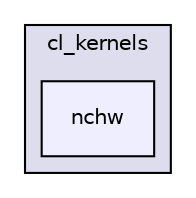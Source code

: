 digraph "src/core/CL/cl_kernels/nchw" {
  compound=true
  node [ fontsize="10", fontname="Helvetica"];
  edge [ labelfontsize="10", labelfontname="Helvetica"];
  subgraph clusterdir_25885286e9dad4fa105b7b25a8031bbf {
    graph [ bgcolor="#ddddee", pencolor="black", label="cl_kernels" fontname="Helvetica", fontsize="10", URL="dir_25885286e9dad4fa105b7b25a8031bbf.xhtml"]
  dir_1ccb7f4a7e52306ff18714d5cd53d367 [shape=box, label="nchw", style="filled", fillcolor="#eeeeff", pencolor="black", URL="dir_1ccb7f4a7e52306ff18714d5cd53d367.xhtml"];
  }
}
